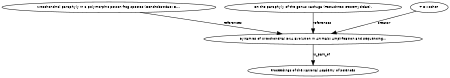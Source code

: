 digraph G {
size="3,3";
node [fontsize=7, fontname="Helvetica"];
edge [fontsize=7, fontname="Helvetica"];
node0 [label="Dynamics of Mitochondrial DNA Evolution in Animals: Amplification and Sequencing...", width=0.27433100247,height=0.27433100247];
node1 [label="Mitochondrial paraphyly in a polymorphic poison frog species (Dendrobatidae; D....", width=0.27433100247,height=0.27433100247];
node2 [label="On the paraphyly of the genus Kachuga (Testudines: Geoemydidae).", width=0.27433100247,height=0.27433100247];
node3 [label="T D Kocher", width=0.27433100247,height=0.27433100247];
node4 [label="Proceedings of the National Academy of Sciences", width=0.27433100247,height=0.27433100247];
node1 -> node0 [label="references"];
node2 -> node0 [label="references"];
node3 -> node0 [label="creator"];
node0 -> node4 [label="is_part_of"];
}

